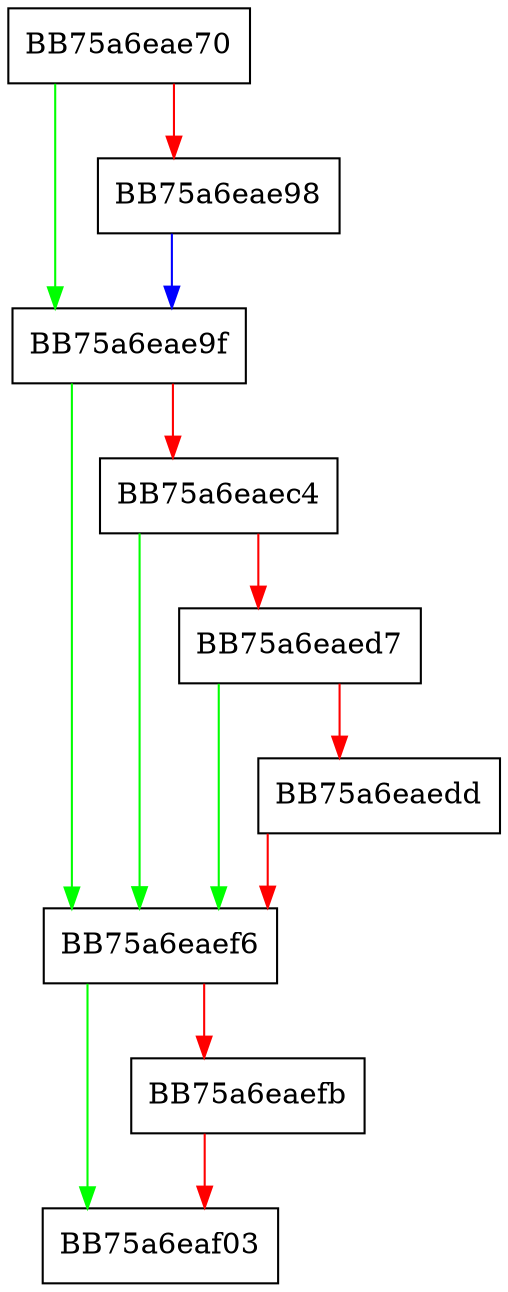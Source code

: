 digraph LoadBmFileOverwriteExclusionsDbVar {
  node [shape="box"];
  graph [splines=ortho];
  BB75a6eae70 -> BB75a6eae9f [color="green"];
  BB75a6eae70 -> BB75a6eae98 [color="red"];
  BB75a6eae98 -> BB75a6eae9f [color="blue"];
  BB75a6eae9f -> BB75a6eaef6 [color="green"];
  BB75a6eae9f -> BB75a6eaec4 [color="red"];
  BB75a6eaec4 -> BB75a6eaef6 [color="green"];
  BB75a6eaec4 -> BB75a6eaed7 [color="red"];
  BB75a6eaed7 -> BB75a6eaef6 [color="green"];
  BB75a6eaed7 -> BB75a6eaedd [color="red"];
  BB75a6eaedd -> BB75a6eaef6 [color="red"];
  BB75a6eaef6 -> BB75a6eaf03 [color="green"];
  BB75a6eaef6 -> BB75a6eaefb [color="red"];
  BB75a6eaefb -> BB75a6eaf03 [color="red"];
}